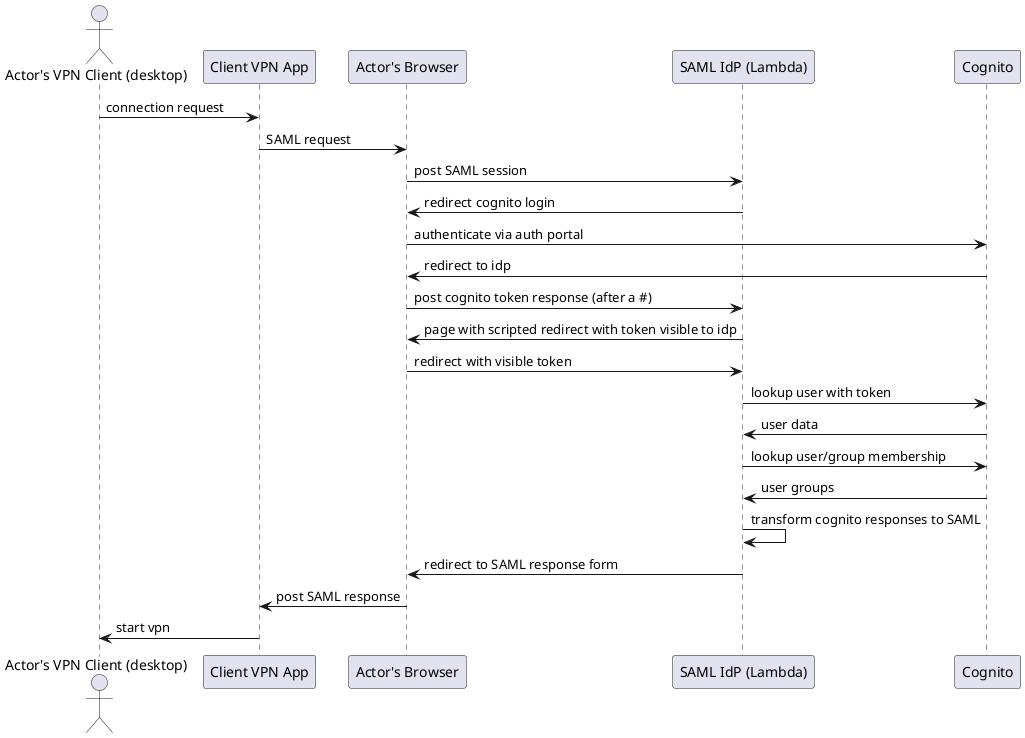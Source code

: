 @startuml
Actor "Actor's VPN Client (desktop)" as client
participant "Client VPN App" as clientvpn
participant "Actor's Browser" as browser
participant "SAML IdP (Lambda)" as idp
participant "Cognito" as cognito



client -> clientvpn: connection request
clientvpn -> browser: SAML request
browser -> idp: post SAML session
idp -> browser: redirect cognito login
browser -> cognito: authenticate via auth portal 
cognito -> browser: redirect to idp
browser -> idp: post cognito token response (after a #)
idp -> browser: page with scripted redirect with token visible to idp
browser -> idp: redirect with visible token
idp -> cognito: lookup user with token
cognito -> idp: user data
idp -> cognito: lookup user/group membership
cognito -> idp: user groups
idp -> idp: transform cognito responses to SAML
idp -> browser: redirect to SAML response form
browser -> clientvpn: post SAML response
clientvpn -> client: start vpn
@enduml
